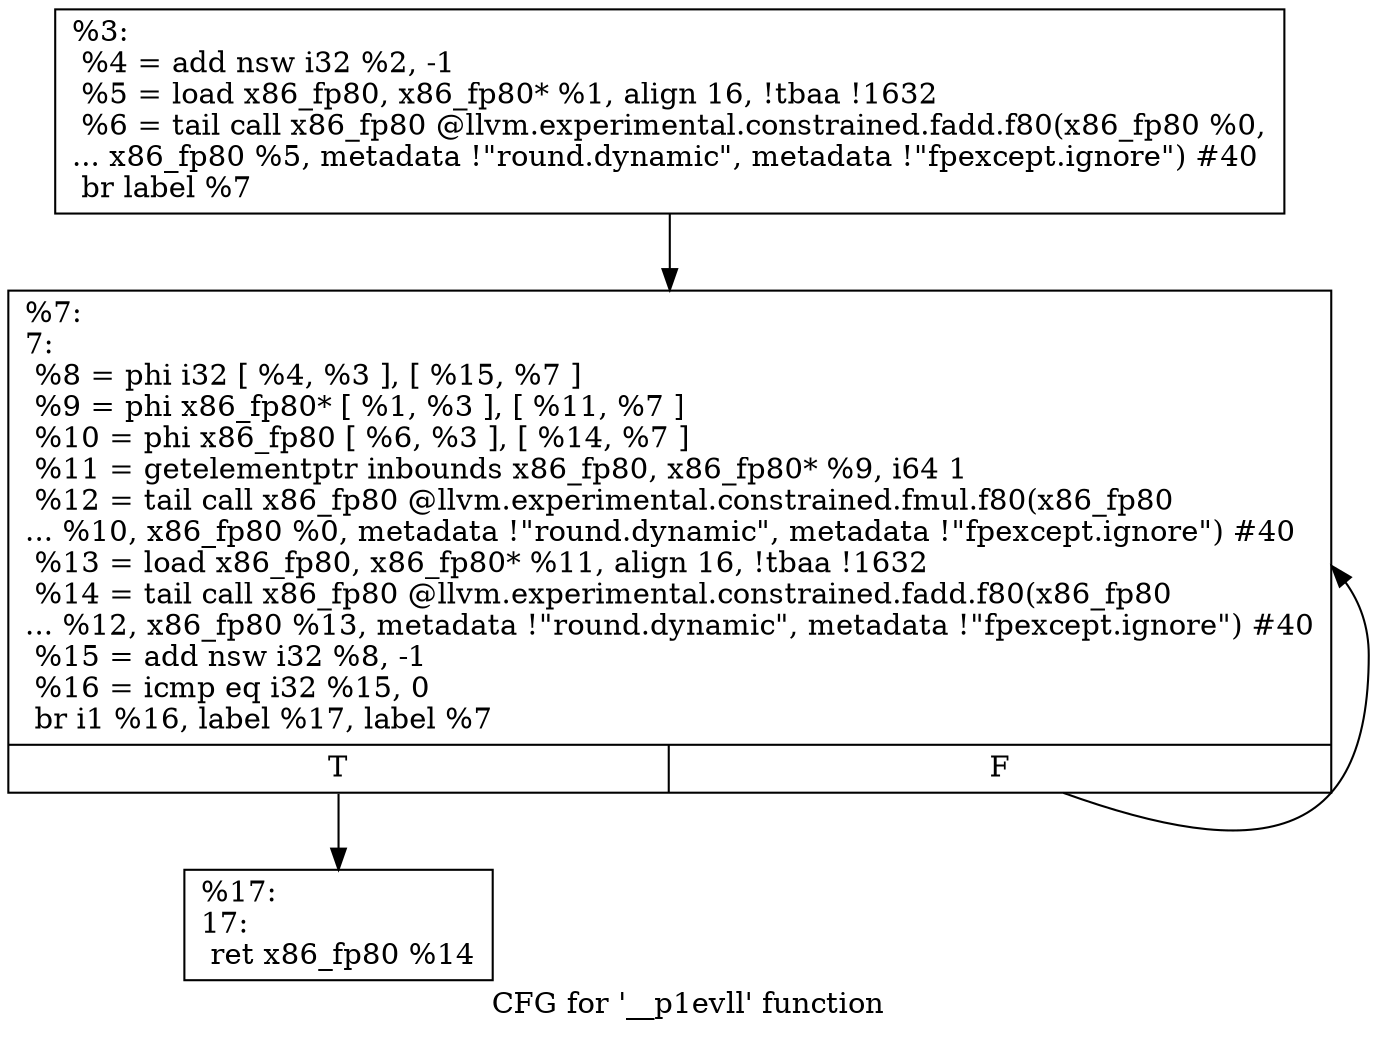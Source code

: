 digraph "CFG for '__p1evll' function" {
	label="CFG for '__p1evll' function";

	Node0x1576c70 [shape=record,label="{%3:\l  %4 = add nsw i32 %2, -1\l  %5 = load x86_fp80, x86_fp80* %1, align 16, !tbaa !1632\l  %6 = tail call x86_fp80 @llvm.experimental.constrained.fadd.f80(x86_fp80 %0,\l... x86_fp80 %5, metadata !\"round.dynamic\", metadata !\"fpexcept.ignore\") #40\l  br label %7\l}"];
	Node0x1576c70 -> Node0x1576d40;
	Node0x1576d40 [shape=record,label="{%7:\l7:                                                \l  %8 = phi i32 [ %4, %3 ], [ %15, %7 ]\l  %9 = phi x86_fp80* [ %1, %3 ], [ %11, %7 ]\l  %10 = phi x86_fp80 [ %6, %3 ], [ %14, %7 ]\l  %11 = getelementptr inbounds x86_fp80, x86_fp80* %9, i64 1\l  %12 = tail call x86_fp80 @llvm.experimental.constrained.fmul.f80(x86_fp80\l... %10, x86_fp80 %0, metadata !\"round.dynamic\", metadata !\"fpexcept.ignore\") #40\l  %13 = load x86_fp80, x86_fp80* %11, align 16, !tbaa !1632\l  %14 = tail call x86_fp80 @llvm.experimental.constrained.fadd.f80(x86_fp80\l... %12, x86_fp80 %13, metadata !\"round.dynamic\", metadata !\"fpexcept.ignore\") #40\l  %15 = add nsw i32 %8, -1\l  %16 = icmp eq i32 %15, 0\l  br i1 %16, label %17, label %7\l|{<s0>T|<s1>F}}"];
	Node0x1576d40:s0 -> Node0x1576d90;
	Node0x1576d40:s1 -> Node0x1576d40;
	Node0x1576d90 [shape=record,label="{%17:\l17:                                               \l  ret x86_fp80 %14\l}"];
}
